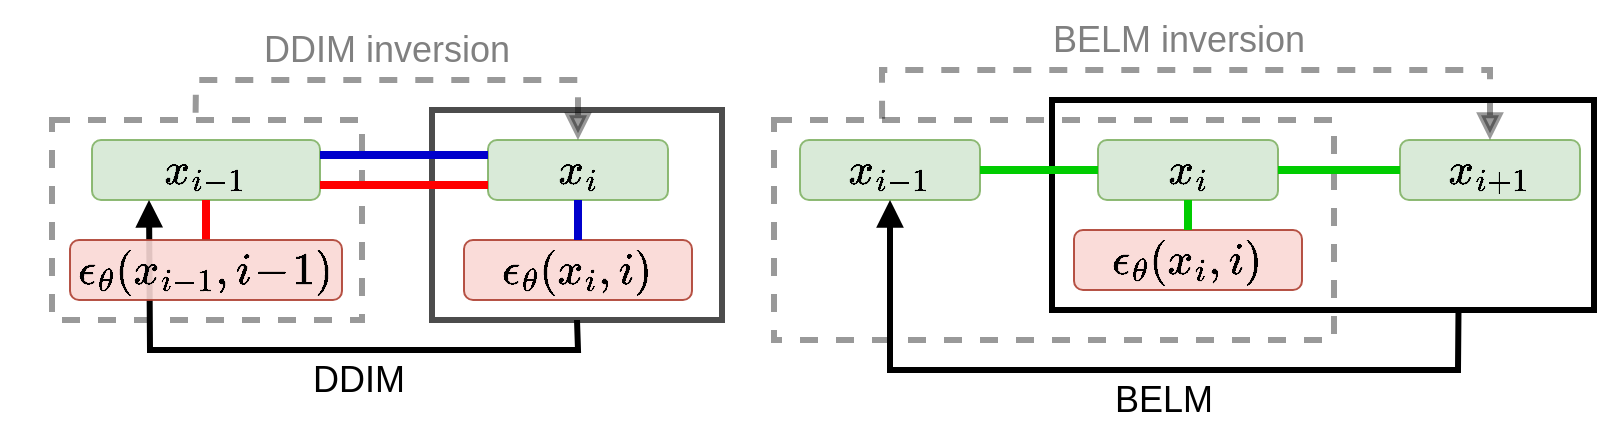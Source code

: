 <mxfile version="24.2.5" type="github">
  <diagram name="第 1 页" id="hfDCCfxJI4M5THJjY5hu">
    <mxGraphModel dx="1809" dy="838" grid="1" gridSize="5" guides="1" tooltips="1" connect="1" arrows="1" fold="1" page="1" pageScale="1" pageWidth="827" pageHeight="1169" math="1" shadow="0">
      <root>
        <mxCell id="0" />
        <mxCell id="1" parent="0" />
        <mxCell id="nAWpLfsRXZ3I_hJHh4ln-34" value="" style="rounded=0;whiteSpace=wrap;html=1;fillColor=none;strokeWidth=3;strokeColor=#000000;movable=1;resizable=1;rotatable=1;deletable=1;editable=1;locked=0;connectable=1;opacity=40;dashed=1;" parent="1" vertex="1">
          <mxGeometry x="40" y="310" width="155" height="100" as="geometry" />
        </mxCell>
        <mxCell id="nAWpLfsRXZ3I_hJHh4ln-35" value="" style="rounded=0;whiteSpace=wrap;html=1;fillColor=none;strokeWidth=3;strokeColor=#000000;movable=1;resizable=1;rotatable=1;deletable=1;editable=1;locked=0;connectable=1;opacity=70;" parent="1" vertex="1">
          <mxGeometry x="230" y="305" width="145" height="105" as="geometry" />
        </mxCell>
        <mxCell id="nAWpLfsRXZ3I_hJHh4ln-22" value="" style="rounded=0;whiteSpace=wrap;html=1;fillColor=none;strokeWidth=3;strokeColor=#000000;movable=1;resizable=1;rotatable=1;deletable=1;editable=1;locked=0;connectable=1;" parent="1" vertex="1">
          <mxGeometry x="540" y="300" width="271" height="105" as="geometry" />
        </mxCell>
        <mxCell id="nAWpLfsRXZ3I_hJHh4ln-20" value="" style="rounded=0;whiteSpace=wrap;html=1;fillColor=none;strokeWidth=3;strokeColor=#000000;movable=1;resizable=1;rotatable=1;deletable=1;editable=1;locked=0;connectable=1;opacity=40;dashed=1;" parent="1" vertex="1">
          <mxGeometry x="401" y="310" width="280" height="110" as="geometry" />
        </mxCell>
        <mxCell id="nAWpLfsRXZ3I_hJHh4ln-14" value="&lt;font face=&quot;Times New Roman&quot;&gt;&lt;span style=&quot;font-size: 22px;&quot;&gt;$$x_{i-1}$$&lt;/span&gt;&lt;/font&gt;" style="rounded=1;whiteSpace=wrap;html=1;fillColor=#d5e8d4;strokeColor=#82b366;opacity=90;" parent="1" vertex="1">
          <mxGeometry x="414" y="320" width="90" height="30" as="geometry" />
        </mxCell>
        <mxCell id="nAWpLfsRXZ3I_hJHh4ln-16" value="&lt;font face=&quot;Times New Roman&quot;&gt;&lt;span style=&quot;font-size: 22px;&quot;&gt;$$x_i$$&lt;/span&gt;&lt;/font&gt;" style="rounded=1;whiteSpace=wrap;html=1;fillColor=#d5e8d4;strokeColor=#82b366;opacity=90;" parent="1" vertex="1">
          <mxGeometry x="563" y="320" width="90" height="30" as="geometry" />
        </mxCell>
        <mxCell id="nAWpLfsRXZ3I_hJHh4ln-17" value="&lt;font face=&quot;Times New Roman&quot;&gt;&lt;span style=&quot;font-size: 22px;&quot;&gt;$$\epsilon_\theta(x_{i},i)$$&lt;/span&gt;&lt;/font&gt;" style="rounded=1;whiteSpace=wrap;html=1;fillColor=#fad9d5;strokeColor=#ae4132;opacity=90;" parent="1" vertex="1">
          <mxGeometry x="551" y="365" width="114" height="30" as="geometry" />
        </mxCell>
        <mxCell id="nAWpLfsRXZ3I_hJHh4ln-19" value="&lt;font face=&quot;Times New Roman&quot;&gt;&lt;span style=&quot;font-size: 22px;&quot;&gt;$$x_{i+1}$$&lt;/span&gt;&lt;/font&gt;" style="rounded=1;whiteSpace=wrap;html=1;fillColor=#d5e8d4;strokeColor=#82b366;opacity=90;" parent="1" vertex="1">
          <mxGeometry x="714" y="320" width="90" height="30" as="geometry" />
        </mxCell>
        <mxCell id="nAWpLfsRXZ3I_hJHh4ln-21" value="" style="endArrow=none;html=1;rounded=0;strokeWidth=3;fillColor=#d80073;strokeColor=#000000;startArrow=block;startFill=1;entryX=0.193;entryY=-0.005;entryDx=0;entryDy=0;entryPerimeter=0;opacity=40;dashed=1;" parent="1" source="nAWpLfsRXZ3I_hJHh4ln-19" target="nAWpLfsRXZ3I_hJHh4ln-20" edge="1">
          <mxGeometry width="50" height="50" relative="1" as="geometry">
            <mxPoint x="791" y="295" as="sourcePoint" />
            <mxPoint x="511" y="290" as="targetPoint" />
            <Array as="points">
              <mxPoint x="759" y="285" />
              <mxPoint x="455" y="285" />
            </Array>
          </mxGeometry>
        </mxCell>
        <mxCell id="nAWpLfsRXZ3I_hJHh4ln-23" value="" style="endArrow=none;html=1;rounded=0;strokeWidth=3;fillColor=#d80073;strokeColor=#000000;startArrow=block;startFill=1;entryX=0.75;entryY=1;entryDx=0;entryDy=0;exitX=0.5;exitY=1;exitDx=0;exitDy=0;" parent="1" source="nAWpLfsRXZ3I_hJHh4ln-14" target="nAWpLfsRXZ3I_hJHh4ln-22" edge="1">
          <mxGeometry width="50" height="50" relative="1" as="geometry">
            <mxPoint x="420" y="360" as="sourcePoint" />
            <mxPoint x="691" y="525" as="targetPoint" />
            <Array as="points">
              <mxPoint x="459" y="435" />
              <mxPoint x="743" y="435" />
            </Array>
          </mxGeometry>
        </mxCell>
        <mxCell id="nAWpLfsRXZ3I_hJHh4ln-29" value="" style="endArrow=none;html=1;rounded=0;exitX=1;exitY=0.5;exitDx=0;exitDy=0;entryX=0;entryY=0.5;entryDx=0;entryDy=0;strokeWidth=4;strokeColor=#00CC00;" parent="1" source="nAWpLfsRXZ3I_hJHh4ln-14" target="nAWpLfsRXZ3I_hJHh4ln-16" edge="1">
          <mxGeometry width="50" height="50" relative="1" as="geometry">
            <mxPoint x="626" y="345" as="sourcePoint" />
            <mxPoint x="676" y="295" as="targetPoint" />
          </mxGeometry>
        </mxCell>
        <mxCell id="nAWpLfsRXZ3I_hJHh4ln-30" value="" style="endArrow=none;html=1;rounded=0;exitX=0.5;exitY=1;exitDx=0;exitDy=0;entryX=0.5;entryY=0;entryDx=0;entryDy=0;strokeWidth=4;strokeColor=#00CC00;" parent="1" source="nAWpLfsRXZ3I_hJHh4ln-16" target="nAWpLfsRXZ3I_hJHh4ln-17" edge="1">
          <mxGeometry width="50" height="50" relative="1" as="geometry">
            <mxPoint x="626" y="345" as="sourcePoint" />
            <mxPoint x="676" y="295" as="targetPoint" />
          </mxGeometry>
        </mxCell>
        <mxCell id="nAWpLfsRXZ3I_hJHh4ln-31" value="" style="endArrow=none;html=1;rounded=0;entryX=0;entryY=0.5;entryDx=0;entryDy=0;exitX=1;exitY=0.5;exitDx=0;exitDy=0;strokeWidth=4;strokeColor=#00CC00;" parent="1" source="nAWpLfsRXZ3I_hJHh4ln-16" target="nAWpLfsRXZ3I_hJHh4ln-19" edge="1">
          <mxGeometry width="50" height="50" relative="1" as="geometry">
            <mxPoint x="626" y="345" as="sourcePoint" />
            <mxPoint x="676" y="295" as="targetPoint" />
          </mxGeometry>
        </mxCell>
        <mxCell id="nAWpLfsRXZ3I_hJHh4ln-32" value="&lt;font color=&quot;#808080&quot; style=&quot;font-size: 18px;&quot;&gt;BELM inversion&lt;/font&gt;" style="text;html=1;align=center;verticalAlign=middle;resizable=0;points=[];autosize=1;strokeColor=none;fillColor=none;" parent="1" vertex="1">
          <mxGeometry x="530" y="250" width="145" height="40" as="geometry" />
        </mxCell>
        <mxCell id="nAWpLfsRXZ3I_hJHh4ln-33" value="&lt;font style=&quot;font-size: 18px;&quot;&gt;BELM&amp;nbsp;&lt;/font&gt;" style="text;html=1;align=center;verticalAlign=middle;resizable=0;points=[];autosize=1;strokeColor=none;fillColor=none;" parent="1" vertex="1">
          <mxGeometry x="560" y="430" width="75" height="40" as="geometry" />
        </mxCell>
        <mxCell id="nAWpLfsRXZ3I_hJHh4ln-36" value="&lt;font face=&quot;Times New Roman&quot;&gt;&lt;span style=&quot;font-size: 22px;&quot;&gt;$$x_{i-1}$$&lt;/span&gt;&lt;/font&gt;" style="rounded=1;whiteSpace=wrap;html=1;fillColor=#d5e8d4;strokeColor=#82b366;opacity=90;" parent="1" vertex="1">
          <mxGeometry x="60" y="320" width="114" height="30" as="geometry" />
        </mxCell>
        <mxCell id="nAWpLfsRXZ3I_hJHh4ln-37" value="&lt;font face=&quot;Times New Roman&quot;&gt;&lt;span style=&quot;font-size: 22px;&quot;&gt;$$x_i$$&lt;/span&gt;&lt;/font&gt;" style="rounded=1;whiteSpace=wrap;html=1;fillColor=#d5e8d4;strokeColor=#82b366;opacity=90;" parent="1" vertex="1">
          <mxGeometry x="258" y="320" width="90" height="30" as="geometry" />
        </mxCell>
        <mxCell id="nAWpLfsRXZ3I_hJHh4ln-38" value="&lt;font face=&quot;Times New Roman&quot;&gt;&lt;span style=&quot;font-size: 22px;&quot;&gt;$$\epsilon_\theta(x_{i},i)$$&lt;/span&gt;&lt;/font&gt;" style="rounded=1;whiteSpace=wrap;html=1;fillColor=#fad9d5;strokeColor=#ae4132;opacity=90;" parent="1" vertex="1">
          <mxGeometry x="246" y="370" width="114" height="30" as="geometry" />
        </mxCell>
        <mxCell id="nAWpLfsRXZ3I_hJHh4ln-40" value="" style="endArrow=none;html=1;rounded=0;strokeWidth=3;fillColor=#d80073;strokeColor=#000000;startArrow=block;startFill=1;entryX=0.463;entryY=-0.003;entryDx=0;entryDy=0;entryPerimeter=0;exitX=0.5;exitY=0;exitDx=0;exitDy=0;opacity=40;dashed=1;" parent="1" source="nAWpLfsRXZ3I_hJHh4ln-37" target="nAWpLfsRXZ3I_hJHh4ln-34" edge="1">
          <mxGeometry width="50" height="50" relative="1" as="geometry">
            <mxPoint x="350" y="255" as="sourcePoint" />
            <mxPoint x="189" y="295" as="targetPoint" />
            <Array as="points">
              <mxPoint x="303" y="290" />
              <mxPoint x="112" y="290" />
            </Array>
          </mxGeometry>
        </mxCell>
        <mxCell id="nAWpLfsRXZ3I_hJHh4ln-42" value="" style="endArrow=none;html=1;rounded=0;exitX=1;exitY=0.25;exitDx=0;exitDy=0;strokeWidth=4;strokeColor=#0000CC;entryX=0;entryY=0.25;entryDx=0;entryDy=0;" parent="1" source="nAWpLfsRXZ3I_hJHh4ln-36" target="nAWpLfsRXZ3I_hJHh4ln-37" edge="1">
          <mxGeometry width="50" height="50" relative="1" as="geometry">
            <mxPoint x="304" y="350" as="sourcePoint" />
            <mxPoint x="235" y="335" as="targetPoint" />
          </mxGeometry>
        </mxCell>
        <mxCell id="nAWpLfsRXZ3I_hJHh4ln-43" value="" style="endArrow=none;html=1;rounded=0;exitX=0.5;exitY=1;exitDx=0;exitDy=0;entryX=0.5;entryY=0;entryDx=0;entryDy=0;strokeWidth=4;strokeColor=#0000CC;" parent="1" source="nAWpLfsRXZ3I_hJHh4ln-37" target="nAWpLfsRXZ3I_hJHh4ln-38" edge="1">
          <mxGeometry width="50" height="50" relative="1" as="geometry">
            <mxPoint x="304" y="350" as="sourcePoint" />
            <mxPoint x="354" y="300" as="targetPoint" />
          </mxGeometry>
        </mxCell>
        <mxCell id="nAWpLfsRXZ3I_hJHh4ln-45" value="&lt;font color=&quot;#808080&quot; style=&quot;font-size: 18px;&quot;&gt;DDIM inversion&lt;/font&gt;" style="text;html=1;align=center;verticalAlign=middle;resizable=0;points=[];autosize=1;strokeColor=none;fillColor=none;opacity=40;" parent="1" vertex="1">
          <mxGeometry x="134" y="255" width="145" height="40" as="geometry" />
        </mxCell>
        <mxCell id="nAWpLfsRXZ3I_hJHh4ln-46" value="&lt;font style=&quot;font-size: 18px;&quot;&gt;DDIM&lt;/font&gt;" style="text;html=1;align=center;verticalAlign=middle;resizable=0;points=[];autosize=1;strokeColor=none;fillColor=none;" parent="1" vertex="1">
          <mxGeometry x="160" y="420" width="65" height="40" as="geometry" />
        </mxCell>
        <mxCell id="nAWpLfsRXZ3I_hJHh4ln-48" value="" style="endArrow=none;html=1;rounded=0;exitX=1;exitY=0.75;exitDx=0;exitDy=0;entryX=0;entryY=0.75;entryDx=0;entryDy=0;strokeWidth=4;strokeColor=#FF0000;" parent="1" source="nAWpLfsRXZ3I_hJHh4ln-36" target="nAWpLfsRXZ3I_hJHh4ln-37" edge="1">
          <mxGeometry width="50" height="50" relative="1" as="geometry">
            <mxPoint x="173" y="590" as="sourcePoint" />
            <mxPoint x="237" y="590" as="targetPoint" />
          </mxGeometry>
        </mxCell>
        <mxCell id="nAWpLfsRXZ3I_hJHh4ln-50" value="" style="endArrow=none;html=1;rounded=0;exitX=0.5;exitY=1;exitDx=0;exitDy=0;strokeWidth=4;strokeColor=#FF0000;entryX=0.5;entryY=0;entryDx=0;entryDy=0;" parent="1" source="nAWpLfsRXZ3I_hJHh4ln-36" target="nAWpLfsRXZ3I_hJHh4ln-47" edge="1">
          <mxGeometry width="50" height="50" relative="1" as="geometry">
            <mxPoint x="160" y="600" as="sourcePoint" />
            <mxPoint x="190" y="550" as="targetPoint" />
          </mxGeometry>
        </mxCell>
        <mxCell id="nAWpLfsRXZ3I_hJHh4ln-51" value="" style="endArrow=none;html=1;rounded=0;strokeWidth=3;fillColor=#d80073;strokeColor=#000000;startArrow=block;startFill=1;entryX=0.5;entryY=1;entryDx=0;entryDy=0;exitX=0.25;exitY=1;exitDx=0;exitDy=0;" parent="1" source="nAWpLfsRXZ3I_hJHh4ln-36" target="nAWpLfsRXZ3I_hJHh4ln-35" edge="1">
          <mxGeometry width="50" height="50" relative="1" as="geometry">
            <mxPoint x="95" y="550" as="sourcePoint" />
            <mxPoint x="315" y="505" as="targetPoint" />
            <Array as="points">
              <mxPoint x="89" y="425" />
              <mxPoint x="303" y="425" />
            </Array>
          </mxGeometry>
        </mxCell>
        <mxCell id="nAWpLfsRXZ3I_hJHh4ln-47" value="&lt;font face=&quot;Times New Roman&quot;&gt;&lt;span style=&quot;font-size: 22px;&quot;&gt;$$\epsilon_\theta(x_{i-1},i\!-\!1)$$&lt;/span&gt;&lt;/font&gt;" style="rounded=1;whiteSpace=wrap;html=1;fillColor=#fad9d5;strokeColor=#ae4132;opacity=90;" parent="1" vertex="1">
          <mxGeometry x="49" y="370" width="136" height="30" as="geometry" />
        </mxCell>
      </root>
    </mxGraphModel>
  </diagram>
</mxfile>
